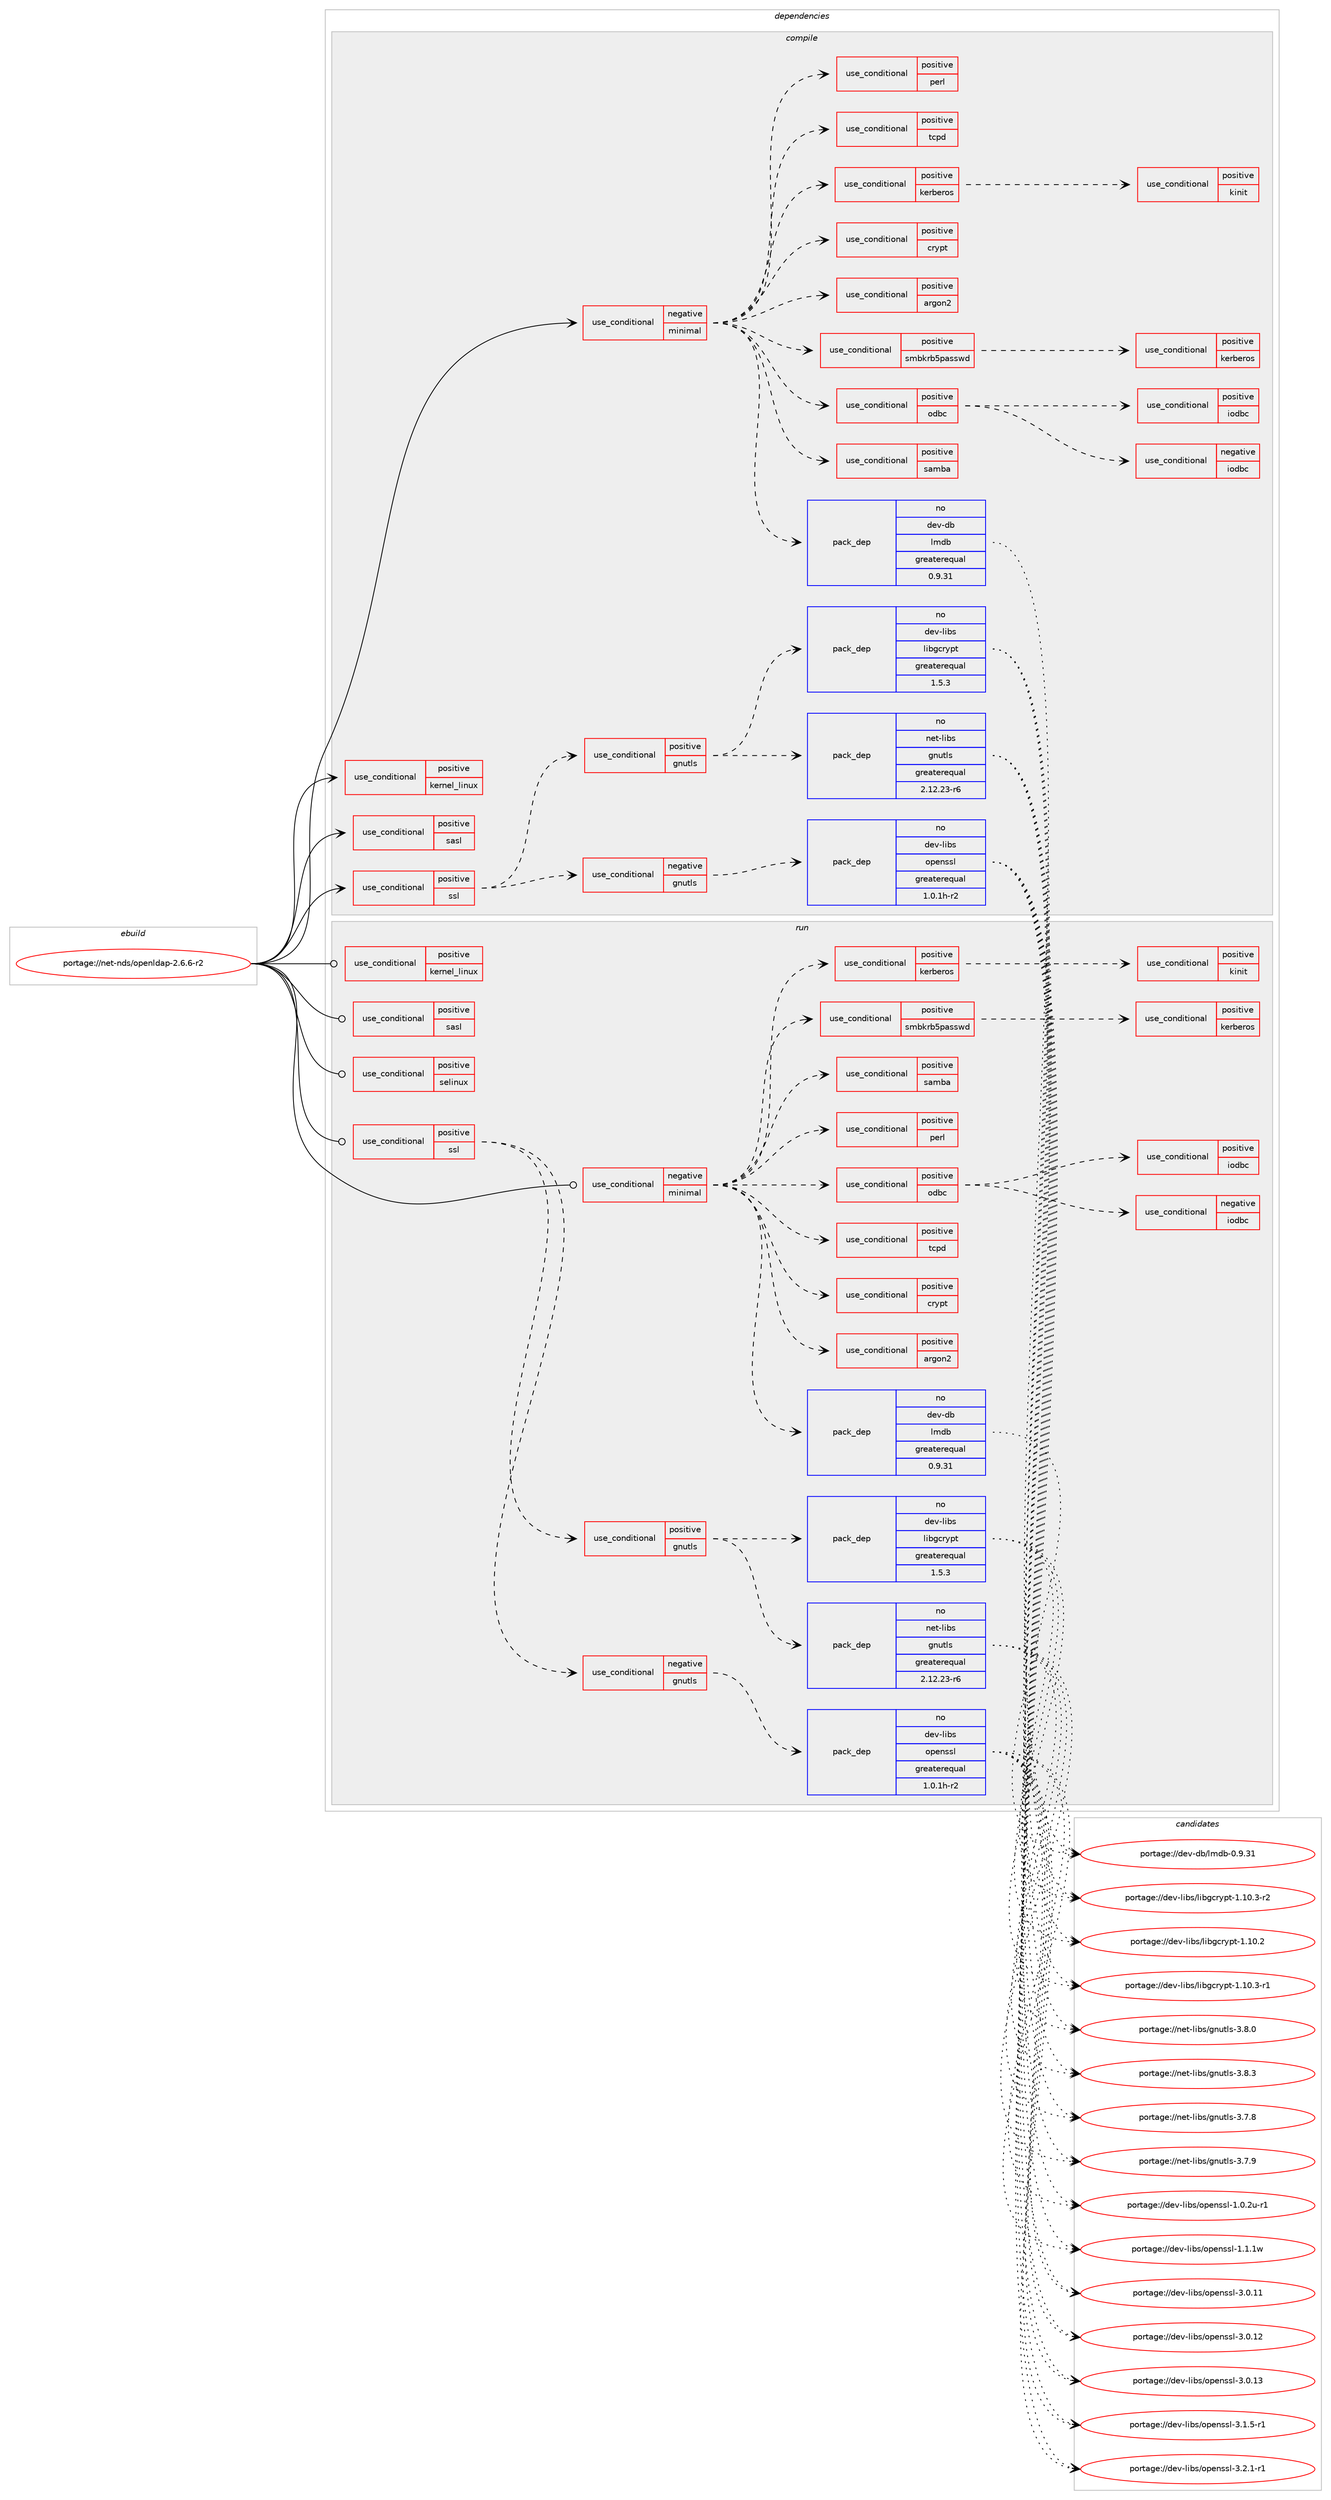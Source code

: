 digraph prolog {

# *************
# Graph options
# *************

newrank=true;
concentrate=true;
compound=true;
graph [rankdir=LR,fontname=Helvetica,fontsize=10,ranksep=1.5];#, ranksep=2.5, nodesep=0.2];
edge  [arrowhead=vee];
node  [fontname=Helvetica,fontsize=10];

# **********
# The ebuild
# **********

subgraph cluster_leftcol {
color=gray;
rank=same;
label=<<i>ebuild</i>>;
id [label="portage://net-nds/openldap-2.6.6-r2", color=red, width=4, href="../net-nds/openldap-2.6.6-r2.svg"];
}

# ****************
# The dependencies
# ****************

subgraph cluster_midcol {
color=gray;
label=<<i>dependencies</i>>;
subgraph cluster_compile {
fillcolor="#eeeeee";
style=filled;
label=<<i>compile</i>>;
subgraph cond427 {
dependency570 [label=<<TABLE BORDER="0" CELLBORDER="1" CELLSPACING="0" CELLPADDING="4"><TR><TD ROWSPAN="3" CELLPADDING="10">use_conditional</TD></TR><TR><TD>negative</TD></TR><TR><TD>minimal</TD></TR></TABLE>>, shape=none, color=red];
# *** BEGIN UNKNOWN DEPENDENCY TYPE (TODO) ***
# dependency570 -> package_dependency(portage://net-nds/openldap-2.6.6-r2,install,no,dev-libs,libevent,none,[,,],any_same_slot,[])
# *** END UNKNOWN DEPENDENCY TYPE (TODO) ***

# *** BEGIN UNKNOWN DEPENDENCY TYPE (TODO) ***
# dependency570 -> package_dependency(portage://net-nds/openldap-2.6.6-r2,install,no,dev-libs,libltdl,none,[,,],[],[])
# *** END UNKNOWN DEPENDENCY TYPE (TODO) ***

# *** BEGIN UNKNOWN DEPENDENCY TYPE (TODO) ***
# dependency570 -> package_dependency(portage://net-nds/openldap-2.6.6-r2,install,no,sys-fs,e2fsprogs,none,[,,],[],[])
# *** END UNKNOWN DEPENDENCY TYPE (TODO) ***

subgraph pack122 {
dependency571 [label=<<TABLE BORDER="0" CELLBORDER="1" CELLSPACING="0" CELLPADDING="4" WIDTH="220"><TR><TD ROWSPAN="6" CELLPADDING="30">pack_dep</TD></TR><TR><TD WIDTH="110">no</TD></TR><TR><TD>dev-db</TD></TR><TR><TD>lmdb</TD></TR><TR><TD>greaterequal</TD></TR><TR><TD>0.9.31</TD></TR></TABLE>>, shape=none, color=blue];
}
dependency570:e -> dependency571:w [weight=20,style="dashed",arrowhead="vee"];
subgraph cond428 {
dependency572 [label=<<TABLE BORDER="0" CELLBORDER="1" CELLSPACING="0" CELLPADDING="4"><TR><TD ROWSPAN="3" CELLPADDING="10">use_conditional</TD></TR><TR><TD>positive</TD></TR><TR><TD>argon2</TD></TR></TABLE>>, shape=none, color=red];
# *** BEGIN UNKNOWN DEPENDENCY TYPE (TODO) ***
# dependency572 -> package_dependency(portage://net-nds/openldap-2.6.6-r2,install,no,app-crypt,argon2,none,[,,],any_same_slot,[])
# *** END UNKNOWN DEPENDENCY TYPE (TODO) ***

}
dependency570:e -> dependency572:w [weight=20,style="dashed",arrowhead="vee"];
subgraph cond429 {
dependency573 [label=<<TABLE BORDER="0" CELLBORDER="1" CELLSPACING="0" CELLPADDING="4"><TR><TD ROWSPAN="3" CELLPADDING="10">use_conditional</TD></TR><TR><TD>positive</TD></TR><TR><TD>crypt</TD></TR></TABLE>>, shape=none, color=red];
# *** BEGIN UNKNOWN DEPENDENCY TYPE (TODO) ***
# dependency573 -> package_dependency(portage://net-nds/openldap-2.6.6-r2,install,no,virtual,libcrypt,none,[,,],any_same_slot,[])
# *** END UNKNOWN DEPENDENCY TYPE (TODO) ***

}
dependency570:e -> dependency573:w [weight=20,style="dashed",arrowhead="vee"];
subgraph cond430 {
dependency574 [label=<<TABLE BORDER="0" CELLBORDER="1" CELLSPACING="0" CELLPADDING="4"><TR><TD ROWSPAN="3" CELLPADDING="10">use_conditional</TD></TR><TR><TD>positive</TD></TR><TR><TD>tcpd</TD></TR></TABLE>>, shape=none, color=red];
# *** BEGIN UNKNOWN DEPENDENCY TYPE (TODO) ***
# dependency574 -> package_dependency(portage://net-nds/openldap-2.6.6-r2,install,no,sys-apps,tcp-wrappers,none,[,,],[],[])
# *** END UNKNOWN DEPENDENCY TYPE (TODO) ***

}
dependency570:e -> dependency574:w [weight=20,style="dashed",arrowhead="vee"];
subgraph cond431 {
dependency575 [label=<<TABLE BORDER="0" CELLBORDER="1" CELLSPACING="0" CELLPADDING="4"><TR><TD ROWSPAN="3" CELLPADDING="10">use_conditional</TD></TR><TR><TD>positive</TD></TR><TR><TD>odbc</TD></TR></TABLE>>, shape=none, color=red];
subgraph cond432 {
dependency576 [label=<<TABLE BORDER="0" CELLBORDER="1" CELLSPACING="0" CELLPADDING="4"><TR><TD ROWSPAN="3" CELLPADDING="10">use_conditional</TD></TR><TR><TD>negative</TD></TR><TR><TD>iodbc</TD></TR></TABLE>>, shape=none, color=red];
# *** BEGIN UNKNOWN DEPENDENCY TYPE (TODO) ***
# dependency576 -> package_dependency(portage://net-nds/openldap-2.6.6-r2,install,no,dev-db,unixODBC,none,[,,],[],[])
# *** END UNKNOWN DEPENDENCY TYPE (TODO) ***

}
dependency575:e -> dependency576:w [weight=20,style="dashed",arrowhead="vee"];
subgraph cond433 {
dependency577 [label=<<TABLE BORDER="0" CELLBORDER="1" CELLSPACING="0" CELLPADDING="4"><TR><TD ROWSPAN="3" CELLPADDING="10">use_conditional</TD></TR><TR><TD>positive</TD></TR><TR><TD>iodbc</TD></TR></TABLE>>, shape=none, color=red];
# *** BEGIN UNKNOWN DEPENDENCY TYPE (TODO) ***
# dependency577 -> package_dependency(portage://net-nds/openldap-2.6.6-r2,install,no,dev-db,libiodbc,none,[,,],[],[])
# *** END UNKNOWN DEPENDENCY TYPE (TODO) ***

}
dependency575:e -> dependency577:w [weight=20,style="dashed",arrowhead="vee"];
}
dependency570:e -> dependency575:w [weight=20,style="dashed",arrowhead="vee"];
subgraph cond434 {
dependency578 [label=<<TABLE BORDER="0" CELLBORDER="1" CELLSPACING="0" CELLPADDING="4"><TR><TD ROWSPAN="3" CELLPADDING="10">use_conditional</TD></TR><TR><TD>positive</TD></TR><TR><TD>perl</TD></TR></TABLE>>, shape=none, color=red];
# *** BEGIN UNKNOWN DEPENDENCY TYPE (TODO) ***
# dependency578 -> package_dependency(portage://net-nds/openldap-2.6.6-r2,install,no,dev-lang,perl,none,[,,],any_same_slot,[use(disable(build),negative)])
# *** END UNKNOWN DEPENDENCY TYPE (TODO) ***

}
dependency570:e -> dependency578:w [weight=20,style="dashed",arrowhead="vee"];
subgraph cond435 {
dependency579 [label=<<TABLE BORDER="0" CELLBORDER="1" CELLSPACING="0" CELLPADDING="4"><TR><TD ROWSPAN="3" CELLPADDING="10">use_conditional</TD></TR><TR><TD>positive</TD></TR><TR><TD>samba</TD></TR></TABLE>>, shape=none, color=red];
# *** BEGIN UNKNOWN DEPENDENCY TYPE (TODO) ***
# dependency579 -> package_dependency(portage://net-nds/openldap-2.6.6-r2,install,no,dev-libs,openssl,none,[,,],[slot(0),equal],[])
# *** END UNKNOWN DEPENDENCY TYPE (TODO) ***

}
dependency570:e -> dependency579:w [weight=20,style="dashed",arrowhead="vee"];
subgraph cond436 {
dependency580 [label=<<TABLE BORDER="0" CELLBORDER="1" CELLSPACING="0" CELLPADDING="4"><TR><TD ROWSPAN="3" CELLPADDING="10">use_conditional</TD></TR><TR><TD>positive</TD></TR><TR><TD>smbkrb5passwd</TD></TR></TABLE>>, shape=none, color=red];
# *** BEGIN UNKNOWN DEPENDENCY TYPE (TODO) ***
# dependency580 -> package_dependency(portage://net-nds/openldap-2.6.6-r2,install,no,dev-libs,openssl,none,[,,],[slot(0),equal],[])
# *** END UNKNOWN DEPENDENCY TYPE (TODO) ***

subgraph cond437 {
dependency581 [label=<<TABLE BORDER="0" CELLBORDER="1" CELLSPACING="0" CELLPADDING="4"><TR><TD ROWSPAN="3" CELLPADDING="10">use_conditional</TD></TR><TR><TD>positive</TD></TR><TR><TD>kerberos</TD></TR></TABLE>>, shape=none, color=red];
# *** BEGIN UNKNOWN DEPENDENCY TYPE (TODO) ***
# dependency581 -> package_dependency(portage://net-nds/openldap-2.6.6-r2,install,no,app-crypt,heimdal,none,[,,],[],[])
# *** END UNKNOWN DEPENDENCY TYPE (TODO) ***

}
dependency580:e -> dependency581:w [weight=20,style="dashed",arrowhead="vee"];
}
dependency570:e -> dependency580:w [weight=20,style="dashed",arrowhead="vee"];
subgraph cond438 {
dependency582 [label=<<TABLE BORDER="0" CELLBORDER="1" CELLSPACING="0" CELLPADDING="4"><TR><TD ROWSPAN="3" CELLPADDING="10">use_conditional</TD></TR><TR><TD>positive</TD></TR><TR><TD>kerberos</TD></TR></TABLE>>, shape=none, color=red];
# *** BEGIN UNKNOWN DEPENDENCY TYPE (TODO) ***
# dependency582 -> package_dependency(portage://net-nds/openldap-2.6.6-r2,install,no,virtual,krb5,none,[,,],[],[])
# *** END UNKNOWN DEPENDENCY TYPE (TODO) ***

subgraph cond439 {
dependency583 [label=<<TABLE BORDER="0" CELLBORDER="1" CELLSPACING="0" CELLPADDING="4"><TR><TD ROWSPAN="3" CELLPADDING="10">use_conditional</TD></TR><TR><TD>positive</TD></TR><TR><TD>kinit</TD></TR></TABLE>>, shape=none, color=red];
# *** BEGIN UNKNOWN DEPENDENCY TYPE (TODO) ***
# dependency583 -> package_dependency(portage://net-nds/openldap-2.6.6-r2,install,weak,app-crypt,heimdal,none,[,,],[],[])
# *** END UNKNOWN DEPENDENCY TYPE (TODO) ***

}
dependency582:e -> dependency583:w [weight=20,style="dashed",arrowhead="vee"];
}
dependency570:e -> dependency582:w [weight=20,style="dashed",arrowhead="vee"];
}
id:e -> dependency570:w [weight=20,style="solid",arrowhead="vee"];
subgraph cond440 {
dependency584 [label=<<TABLE BORDER="0" CELLBORDER="1" CELLSPACING="0" CELLPADDING="4"><TR><TD ROWSPAN="3" CELLPADDING="10">use_conditional</TD></TR><TR><TD>positive</TD></TR><TR><TD>kernel_linux</TD></TR></TABLE>>, shape=none, color=red];
# *** BEGIN UNKNOWN DEPENDENCY TYPE (TODO) ***
# dependency584 -> package_dependency(portage://net-nds/openldap-2.6.6-r2,install,no,sys-apps,util-linux,none,[,,],[],[])
# *** END UNKNOWN DEPENDENCY TYPE (TODO) ***

}
id:e -> dependency584:w [weight=20,style="solid",arrowhead="vee"];
subgraph cond441 {
dependency585 [label=<<TABLE BORDER="0" CELLBORDER="1" CELLSPACING="0" CELLPADDING="4"><TR><TD ROWSPAN="3" CELLPADDING="10">use_conditional</TD></TR><TR><TD>positive</TD></TR><TR><TD>sasl</TD></TR></TABLE>>, shape=none, color=red];
# *** BEGIN UNKNOWN DEPENDENCY TYPE (TODO) ***
# dependency585 -> package_dependency(portage://net-nds/openldap-2.6.6-r2,install,no,dev-libs,cyrus-sasl,none,[,,],any_same_slot,[])
# *** END UNKNOWN DEPENDENCY TYPE (TODO) ***

}
id:e -> dependency585:w [weight=20,style="solid",arrowhead="vee"];
subgraph cond442 {
dependency586 [label=<<TABLE BORDER="0" CELLBORDER="1" CELLSPACING="0" CELLPADDING="4"><TR><TD ROWSPAN="3" CELLPADDING="10">use_conditional</TD></TR><TR><TD>positive</TD></TR><TR><TD>ssl</TD></TR></TABLE>>, shape=none, color=red];
subgraph cond443 {
dependency587 [label=<<TABLE BORDER="0" CELLBORDER="1" CELLSPACING="0" CELLPADDING="4"><TR><TD ROWSPAN="3" CELLPADDING="10">use_conditional</TD></TR><TR><TD>negative</TD></TR><TR><TD>gnutls</TD></TR></TABLE>>, shape=none, color=red];
subgraph pack123 {
dependency588 [label=<<TABLE BORDER="0" CELLBORDER="1" CELLSPACING="0" CELLPADDING="4" WIDTH="220"><TR><TD ROWSPAN="6" CELLPADDING="30">pack_dep</TD></TR><TR><TD WIDTH="110">no</TD></TR><TR><TD>dev-libs</TD></TR><TR><TD>openssl</TD></TR><TR><TD>greaterequal</TD></TR><TR><TD>1.0.1h-r2</TD></TR></TABLE>>, shape=none, color=blue];
}
dependency587:e -> dependency588:w [weight=20,style="dashed",arrowhead="vee"];
}
dependency586:e -> dependency587:w [weight=20,style="dashed",arrowhead="vee"];
subgraph cond444 {
dependency589 [label=<<TABLE BORDER="0" CELLBORDER="1" CELLSPACING="0" CELLPADDING="4"><TR><TD ROWSPAN="3" CELLPADDING="10">use_conditional</TD></TR><TR><TD>positive</TD></TR><TR><TD>gnutls</TD></TR></TABLE>>, shape=none, color=red];
subgraph pack124 {
dependency590 [label=<<TABLE BORDER="0" CELLBORDER="1" CELLSPACING="0" CELLPADDING="4" WIDTH="220"><TR><TD ROWSPAN="6" CELLPADDING="30">pack_dep</TD></TR><TR><TD WIDTH="110">no</TD></TR><TR><TD>net-libs</TD></TR><TR><TD>gnutls</TD></TR><TR><TD>greaterequal</TD></TR><TR><TD>2.12.23-r6</TD></TR></TABLE>>, shape=none, color=blue];
}
dependency589:e -> dependency590:w [weight=20,style="dashed",arrowhead="vee"];
subgraph pack125 {
dependency591 [label=<<TABLE BORDER="0" CELLBORDER="1" CELLSPACING="0" CELLPADDING="4" WIDTH="220"><TR><TD ROWSPAN="6" CELLPADDING="30">pack_dep</TD></TR><TR><TD WIDTH="110">no</TD></TR><TR><TD>dev-libs</TD></TR><TR><TD>libgcrypt</TD></TR><TR><TD>greaterequal</TD></TR><TR><TD>1.5.3</TD></TR></TABLE>>, shape=none, color=blue];
}
dependency589:e -> dependency591:w [weight=20,style="dashed",arrowhead="vee"];
}
dependency586:e -> dependency589:w [weight=20,style="dashed",arrowhead="vee"];
}
id:e -> dependency586:w [weight=20,style="solid",arrowhead="vee"];
# *** BEGIN UNKNOWN DEPENDENCY TYPE (TODO) ***
# id -> package_dependency(portage://net-nds/openldap-2.6.6-r2,install,no,sys-apps,groff,none,[,,],[],[])
# *** END UNKNOWN DEPENDENCY TYPE (TODO) ***

}
subgraph cluster_compileandrun {
fillcolor="#eeeeee";
style=filled;
label=<<i>compile and run</i>>;
}
subgraph cluster_run {
fillcolor="#eeeeee";
style=filled;
label=<<i>run</i>>;
subgraph cond445 {
dependency592 [label=<<TABLE BORDER="0" CELLBORDER="1" CELLSPACING="0" CELLPADDING="4"><TR><TD ROWSPAN="3" CELLPADDING="10">use_conditional</TD></TR><TR><TD>negative</TD></TR><TR><TD>minimal</TD></TR></TABLE>>, shape=none, color=red];
# *** BEGIN UNKNOWN DEPENDENCY TYPE (TODO) ***
# dependency592 -> package_dependency(portage://net-nds/openldap-2.6.6-r2,run,no,dev-libs,libevent,none,[,,],any_same_slot,[])
# *** END UNKNOWN DEPENDENCY TYPE (TODO) ***

# *** BEGIN UNKNOWN DEPENDENCY TYPE (TODO) ***
# dependency592 -> package_dependency(portage://net-nds/openldap-2.6.6-r2,run,no,dev-libs,libltdl,none,[,,],[],[])
# *** END UNKNOWN DEPENDENCY TYPE (TODO) ***

# *** BEGIN UNKNOWN DEPENDENCY TYPE (TODO) ***
# dependency592 -> package_dependency(portage://net-nds/openldap-2.6.6-r2,run,no,sys-fs,e2fsprogs,none,[,,],[],[])
# *** END UNKNOWN DEPENDENCY TYPE (TODO) ***

subgraph pack126 {
dependency593 [label=<<TABLE BORDER="0" CELLBORDER="1" CELLSPACING="0" CELLPADDING="4" WIDTH="220"><TR><TD ROWSPAN="6" CELLPADDING="30">pack_dep</TD></TR><TR><TD WIDTH="110">no</TD></TR><TR><TD>dev-db</TD></TR><TR><TD>lmdb</TD></TR><TR><TD>greaterequal</TD></TR><TR><TD>0.9.31</TD></TR></TABLE>>, shape=none, color=blue];
}
dependency592:e -> dependency593:w [weight=20,style="dashed",arrowhead="vee"];
subgraph cond446 {
dependency594 [label=<<TABLE BORDER="0" CELLBORDER="1" CELLSPACING="0" CELLPADDING="4"><TR><TD ROWSPAN="3" CELLPADDING="10">use_conditional</TD></TR><TR><TD>positive</TD></TR><TR><TD>argon2</TD></TR></TABLE>>, shape=none, color=red];
# *** BEGIN UNKNOWN DEPENDENCY TYPE (TODO) ***
# dependency594 -> package_dependency(portage://net-nds/openldap-2.6.6-r2,run,no,app-crypt,argon2,none,[,,],any_same_slot,[])
# *** END UNKNOWN DEPENDENCY TYPE (TODO) ***

}
dependency592:e -> dependency594:w [weight=20,style="dashed",arrowhead="vee"];
subgraph cond447 {
dependency595 [label=<<TABLE BORDER="0" CELLBORDER="1" CELLSPACING="0" CELLPADDING="4"><TR><TD ROWSPAN="3" CELLPADDING="10">use_conditional</TD></TR><TR><TD>positive</TD></TR><TR><TD>crypt</TD></TR></TABLE>>, shape=none, color=red];
# *** BEGIN UNKNOWN DEPENDENCY TYPE (TODO) ***
# dependency595 -> package_dependency(portage://net-nds/openldap-2.6.6-r2,run,no,virtual,libcrypt,none,[,,],any_same_slot,[])
# *** END UNKNOWN DEPENDENCY TYPE (TODO) ***

}
dependency592:e -> dependency595:w [weight=20,style="dashed",arrowhead="vee"];
subgraph cond448 {
dependency596 [label=<<TABLE BORDER="0" CELLBORDER="1" CELLSPACING="0" CELLPADDING="4"><TR><TD ROWSPAN="3" CELLPADDING="10">use_conditional</TD></TR><TR><TD>positive</TD></TR><TR><TD>tcpd</TD></TR></TABLE>>, shape=none, color=red];
# *** BEGIN UNKNOWN DEPENDENCY TYPE (TODO) ***
# dependency596 -> package_dependency(portage://net-nds/openldap-2.6.6-r2,run,no,sys-apps,tcp-wrappers,none,[,,],[],[])
# *** END UNKNOWN DEPENDENCY TYPE (TODO) ***

}
dependency592:e -> dependency596:w [weight=20,style="dashed",arrowhead="vee"];
subgraph cond449 {
dependency597 [label=<<TABLE BORDER="0" CELLBORDER="1" CELLSPACING="0" CELLPADDING="4"><TR><TD ROWSPAN="3" CELLPADDING="10">use_conditional</TD></TR><TR><TD>positive</TD></TR><TR><TD>odbc</TD></TR></TABLE>>, shape=none, color=red];
subgraph cond450 {
dependency598 [label=<<TABLE BORDER="0" CELLBORDER="1" CELLSPACING="0" CELLPADDING="4"><TR><TD ROWSPAN="3" CELLPADDING="10">use_conditional</TD></TR><TR><TD>negative</TD></TR><TR><TD>iodbc</TD></TR></TABLE>>, shape=none, color=red];
# *** BEGIN UNKNOWN DEPENDENCY TYPE (TODO) ***
# dependency598 -> package_dependency(portage://net-nds/openldap-2.6.6-r2,run,no,dev-db,unixODBC,none,[,,],[],[])
# *** END UNKNOWN DEPENDENCY TYPE (TODO) ***

}
dependency597:e -> dependency598:w [weight=20,style="dashed",arrowhead="vee"];
subgraph cond451 {
dependency599 [label=<<TABLE BORDER="0" CELLBORDER="1" CELLSPACING="0" CELLPADDING="4"><TR><TD ROWSPAN="3" CELLPADDING="10">use_conditional</TD></TR><TR><TD>positive</TD></TR><TR><TD>iodbc</TD></TR></TABLE>>, shape=none, color=red];
# *** BEGIN UNKNOWN DEPENDENCY TYPE (TODO) ***
# dependency599 -> package_dependency(portage://net-nds/openldap-2.6.6-r2,run,no,dev-db,libiodbc,none,[,,],[],[])
# *** END UNKNOWN DEPENDENCY TYPE (TODO) ***

}
dependency597:e -> dependency599:w [weight=20,style="dashed",arrowhead="vee"];
}
dependency592:e -> dependency597:w [weight=20,style="dashed",arrowhead="vee"];
subgraph cond452 {
dependency600 [label=<<TABLE BORDER="0" CELLBORDER="1" CELLSPACING="0" CELLPADDING="4"><TR><TD ROWSPAN="3" CELLPADDING="10">use_conditional</TD></TR><TR><TD>positive</TD></TR><TR><TD>perl</TD></TR></TABLE>>, shape=none, color=red];
# *** BEGIN UNKNOWN DEPENDENCY TYPE (TODO) ***
# dependency600 -> package_dependency(portage://net-nds/openldap-2.6.6-r2,run,no,dev-lang,perl,none,[,,],any_same_slot,[use(disable(build),negative)])
# *** END UNKNOWN DEPENDENCY TYPE (TODO) ***

}
dependency592:e -> dependency600:w [weight=20,style="dashed",arrowhead="vee"];
subgraph cond453 {
dependency601 [label=<<TABLE BORDER="0" CELLBORDER="1" CELLSPACING="0" CELLPADDING="4"><TR><TD ROWSPAN="3" CELLPADDING="10">use_conditional</TD></TR><TR><TD>positive</TD></TR><TR><TD>samba</TD></TR></TABLE>>, shape=none, color=red];
# *** BEGIN UNKNOWN DEPENDENCY TYPE (TODO) ***
# dependency601 -> package_dependency(portage://net-nds/openldap-2.6.6-r2,run,no,dev-libs,openssl,none,[,,],[slot(0),equal],[])
# *** END UNKNOWN DEPENDENCY TYPE (TODO) ***

}
dependency592:e -> dependency601:w [weight=20,style="dashed",arrowhead="vee"];
subgraph cond454 {
dependency602 [label=<<TABLE BORDER="0" CELLBORDER="1" CELLSPACING="0" CELLPADDING="4"><TR><TD ROWSPAN="3" CELLPADDING="10">use_conditional</TD></TR><TR><TD>positive</TD></TR><TR><TD>smbkrb5passwd</TD></TR></TABLE>>, shape=none, color=red];
# *** BEGIN UNKNOWN DEPENDENCY TYPE (TODO) ***
# dependency602 -> package_dependency(portage://net-nds/openldap-2.6.6-r2,run,no,dev-libs,openssl,none,[,,],[slot(0),equal],[])
# *** END UNKNOWN DEPENDENCY TYPE (TODO) ***

subgraph cond455 {
dependency603 [label=<<TABLE BORDER="0" CELLBORDER="1" CELLSPACING="0" CELLPADDING="4"><TR><TD ROWSPAN="3" CELLPADDING="10">use_conditional</TD></TR><TR><TD>positive</TD></TR><TR><TD>kerberos</TD></TR></TABLE>>, shape=none, color=red];
# *** BEGIN UNKNOWN DEPENDENCY TYPE (TODO) ***
# dependency603 -> package_dependency(portage://net-nds/openldap-2.6.6-r2,run,no,app-crypt,heimdal,none,[,,],[],[])
# *** END UNKNOWN DEPENDENCY TYPE (TODO) ***

}
dependency602:e -> dependency603:w [weight=20,style="dashed",arrowhead="vee"];
}
dependency592:e -> dependency602:w [weight=20,style="dashed",arrowhead="vee"];
subgraph cond456 {
dependency604 [label=<<TABLE BORDER="0" CELLBORDER="1" CELLSPACING="0" CELLPADDING="4"><TR><TD ROWSPAN="3" CELLPADDING="10">use_conditional</TD></TR><TR><TD>positive</TD></TR><TR><TD>kerberos</TD></TR></TABLE>>, shape=none, color=red];
# *** BEGIN UNKNOWN DEPENDENCY TYPE (TODO) ***
# dependency604 -> package_dependency(portage://net-nds/openldap-2.6.6-r2,run,no,virtual,krb5,none,[,,],[],[])
# *** END UNKNOWN DEPENDENCY TYPE (TODO) ***

subgraph cond457 {
dependency605 [label=<<TABLE BORDER="0" CELLBORDER="1" CELLSPACING="0" CELLPADDING="4"><TR><TD ROWSPAN="3" CELLPADDING="10">use_conditional</TD></TR><TR><TD>positive</TD></TR><TR><TD>kinit</TD></TR></TABLE>>, shape=none, color=red];
# *** BEGIN UNKNOWN DEPENDENCY TYPE (TODO) ***
# dependency605 -> package_dependency(portage://net-nds/openldap-2.6.6-r2,run,weak,app-crypt,heimdal,none,[,,],[],[])
# *** END UNKNOWN DEPENDENCY TYPE (TODO) ***

}
dependency604:e -> dependency605:w [weight=20,style="dashed",arrowhead="vee"];
}
dependency592:e -> dependency604:w [weight=20,style="dashed",arrowhead="vee"];
}
id:e -> dependency592:w [weight=20,style="solid",arrowhead="odot"];
subgraph cond458 {
dependency606 [label=<<TABLE BORDER="0" CELLBORDER="1" CELLSPACING="0" CELLPADDING="4"><TR><TD ROWSPAN="3" CELLPADDING="10">use_conditional</TD></TR><TR><TD>positive</TD></TR><TR><TD>kernel_linux</TD></TR></TABLE>>, shape=none, color=red];
# *** BEGIN UNKNOWN DEPENDENCY TYPE (TODO) ***
# dependency606 -> package_dependency(portage://net-nds/openldap-2.6.6-r2,run,no,sys-apps,util-linux,none,[,,],[],[])
# *** END UNKNOWN DEPENDENCY TYPE (TODO) ***

}
id:e -> dependency606:w [weight=20,style="solid",arrowhead="odot"];
subgraph cond459 {
dependency607 [label=<<TABLE BORDER="0" CELLBORDER="1" CELLSPACING="0" CELLPADDING="4"><TR><TD ROWSPAN="3" CELLPADDING="10">use_conditional</TD></TR><TR><TD>positive</TD></TR><TR><TD>sasl</TD></TR></TABLE>>, shape=none, color=red];
# *** BEGIN UNKNOWN DEPENDENCY TYPE (TODO) ***
# dependency607 -> package_dependency(portage://net-nds/openldap-2.6.6-r2,run,no,dev-libs,cyrus-sasl,none,[,,],any_same_slot,[])
# *** END UNKNOWN DEPENDENCY TYPE (TODO) ***

}
id:e -> dependency607:w [weight=20,style="solid",arrowhead="odot"];
subgraph cond460 {
dependency608 [label=<<TABLE BORDER="0" CELLBORDER="1" CELLSPACING="0" CELLPADDING="4"><TR><TD ROWSPAN="3" CELLPADDING="10">use_conditional</TD></TR><TR><TD>positive</TD></TR><TR><TD>selinux</TD></TR></TABLE>>, shape=none, color=red];
# *** BEGIN UNKNOWN DEPENDENCY TYPE (TODO) ***
# dependency608 -> package_dependency(portage://net-nds/openldap-2.6.6-r2,run,no,sec-policy,selinux-ldap,none,[,,],[],[])
# *** END UNKNOWN DEPENDENCY TYPE (TODO) ***

}
id:e -> dependency608:w [weight=20,style="solid",arrowhead="odot"];
subgraph cond461 {
dependency609 [label=<<TABLE BORDER="0" CELLBORDER="1" CELLSPACING="0" CELLPADDING="4"><TR><TD ROWSPAN="3" CELLPADDING="10">use_conditional</TD></TR><TR><TD>positive</TD></TR><TR><TD>ssl</TD></TR></TABLE>>, shape=none, color=red];
subgraph cond462 {
dependency610 [label=<<TABLE BORDER="0" CELLBORDER="1" CELLSPACING="0" CELLPADDING="4"><TR><TD ROWSPAN="3" CELLPADDING="10">use_conditional</TD></TR><TR><TD>negative</TD></TR><TR><TD>gnutls</TD></TR></TABLE>>, shape=none, color=red];
subgraph pack127 {
dependency611 [label=<<TABLE BORDER="0" CELLBORDER="1" CELLSPACING="0" CELLPADDING="4" WIDTH="220"><TR><TD ROWSPAN="6" CELLPADDING="30">pack_dep</TD></TR><TR><TD WIDTH="110">no</TD></TR><TR><TD>dev-libs</TD></TR><TR><TD>openssl</TD></TR><TR><TD>greaterequal</TD></TR><TR><TD>1.0.1h-r2</TD></TR></TABLE>>, shape=none, color=blue];
}
dependency610:e -> dependency611:w [weight=20,style="dashed",arrowhead="vee"];
}
dependency609:e -> dependency610:w [weight=20,style="dashed",arrowhead="vee"];
subgraph cond463 {
dependency612 [label=<<TABLE BORDER="0" CELLBORDER="1" CELLSPACING="0" CELLPADDING="4"><TR><TD ROWSPAN="3" CELLPADDING="10">use_conditional</TD></TR><TR><TD>positive</TD></TR><TR><TD>gnutls</TD></TR></TABLE>>, shape=none, color=red];
subgraph pack128 {
dependency613 [label=<<TABLE BORDER="0" CELLBORDER="1" CELLSPACING="0" CELLPADDING="4" WIDTH="220"><TR><TD ROWSPAN="6" CELLPADDING="30">pack_dep</TD></TR><TR><TD WIDTH="110">no</TD></TR><TR><TD>net-libs</TD></TR><TR><TD>gnutls</TD></TR><TR><TD>greaterequal</TD></TR><TR><TD>2.12.23-r6</TD></TR></TABLE>>, shape=none, color=blue];
}
dependency612:e -> dependency613:w [weight=20,style="dashed",arrowhead="vee"];
subgraph pack129 {
dependency614 [label=<<TABLE BORDER="0" CELLBORDER="1" CELLSPACING="0" CELLPADDING="4" WIDTH="220"><TR><TD ROWSPAN="6" CELLPADDING="30">pack_dep</TD></TR><TR><TD WIDTH="110">no</TD></TR><TR><TD>dev-libs</TD></TR><TR><TD>libgcrypt</TD></TR><TR><TD>greaterequal</TD></TR><TR><TD>1.5.3</TD></TR></TABLE>>, shape=none, color=blue];
}
dependency612:e -> dependency614:w [weight=20,style="dashed",arrowhead="vee"];
}
dependency609:e -> dependency612:w [weight=20,style="dashed",arrowhead="vee"];
}
id:e -> dependency609:w [weight=20,style="solid",arrowhead="odot"];
# *** BEGIN UNKNOWN DEPENDENCY TYPE (TODO) ***
# id -> package_dependency(portage://net-nds/openldap-2.6.6-r2,run,no,virtual,tmpfiles,none,[,,],[],[])
# *** END UNKNOWN DEPENDENCY TYPE (TODO) ***

}
}

# **************
# The candidates
# **************

subgraph cluster_choices {
rank=same;
color=gray;
label=<<i>candidates</i>>;

subgraph choice122 {
color=black;
nodesep=1;
choice1001011184510098471081091009845484657465149 [label="portage://dev-db/lmdb-0.9.31", color=red, width=4,href="../dev-db/lmdb-0.9.31.svg"];
dependency571:e -> choice1001011184510098471081091009845484657465149:w [style=dotted,weight="100"];
}
subgraph choice123 {
color=black;
nodesep=1;
choice1001011184510810598115471111121011101151151084549464846501174511449 [label="portage://dev-libs/openssl-1.0.2u-r1", color=red, width=4,href="../dev-libs/openssl-1.0.2u-r1.svg"];
choice100101118451081059811547111112101110115115108454946494649119 [label="portage://dev-libs/openssl-1.1.1w", color=red, width=4,href="../dev-libs/openssl-1.1.1w.svg"];
choice10010111845108105981154711111210111011511510845514648464949 [label="portage://dev-libs/openssl-3.0.11", color=red, width=4,href="../dev-libs/openssl-3.0.11.svg"];
choice10010111845108105981154711111210111011511510845514648464950 [label="portage://dev-libs/openssl-3.0.12", color=red, width=4,href="../dev-libs/openssl-3.0.12.svg"];
choice10010111845108105981154711111210111011511510845514648464951 [label="portage://dev-libs/openssl-3.0.13", color=red, width=4,href="../dev-libs/openssl-3.0.13.svg"];
choice1001011184510810598115471111121011101151151084551464946534511449 [label="portage://dev-libs/openssl-3.1.5-r1", color=red, width=4,href="../dev-libs/openssl-3.1.5-r1.svg"];
choice1001011184510810598115471111121011101151151084551465046494511449 [label="portage://dev-libs/openssl-3.2.1-r1", color=red, width=4,href="../dev-libs/openssl-3.2.1-r1.svg"];
dependency588:e -> choice1001011184510810598115471111121011101151151084549464846501174511449:w [style=dotted,weight="100"];
dependency588:e -> choice100101118451081059811547111112101110115115108454946494649119:w [style=dotted,weight="100"];
dependency588:e -> choice10010111845108105981154711111210111011511510845514648464949:w [style=dotted,weight="100"];
dependency588:e -> choice10010111845108105981154711111210111011511510845514648464950:w [style=dotted,weight="100"];
dependency588:e -> choice10010111845108105981154711111210111011511510845514648464951:w [style=dotted,weight="100"];
dependency588:e -> choice1001011184510810598115471111121011101151151084551464946534511449:w [style=dotted,weight="100"];
dependency588:e -> choice1001011184510810598115471111121011101151151084551465046494511449:w [style=dotted,weight="100"];
}
subgraph choice124 {
color=black;
nodesep=1;
choice110101116451081059811547103110117116108115455146554656 [label="portage://net-libs/gnutls-3.7.8", color=red, width=4,href="../net-libs/gnutls-3.7.8.svg"];
choice110101116451081059811547103110117116108115455146554657 [label="portage://net-libs/gnutls-3.7.9", color=red, width=4,href="../net-libs/gnutls-3.7.9.svg"];
choice110101116451081059811547103110117116108115455146564648 [label="portage://net-libs/gnutls-3.8.0", color=red, width=4,href="../net-libs/gnutls-3.8.0.svg"];
choice110101116451081059811547103110117116108115455146564651 [label="portage://net-libs/gnutls-3.8.3", color=red, width=4,href="../net-libs/gnutls-3.8.3.svg"];
dependency590:e -> choice110101116451081059811547103110117116108115455146554656:w [style=dotted,weight="100"];
dependency590:e -> choice110101116451081059811547103110117116108115455146554657:w [style=dotted,weight="100"];
dependency590:e -> choice110101116451081059811547103110117116108115455146564648:w [style=dotted,weight="100"];
dependency590:e -> choice110101116451081059811547103110117116108115455146564651:w [style=dotted,weight="100"];
}
subgraph choice125 {
color=black;
nodesep=1;
choice100101118451081059811547108105981039911412111211645494649484650 [label="portage://dev-libs/libgcrypt-1.10.2", color=red, width=4,href="../dev-libs/libgcrypt-1.10.2.svg"];
choice1001011184510810598115471081059810399114121112116454946494846514511449 [label="portage://dev-libs/libgcrypt-1.10.3-r1", color=red, width=4,href="../dev-libs/libgcrypt-1.10.3-r1.svg"];
choice1001011184510810598115471081059810399114121112116454946494846514511450 [label="portage://dev-libs/libgcrypt-1.10.3-r2", color=red, width=4,href="../dev-libs/libgcrypt-1.10.3-r2.svg"];
dependency591:e -> choice100101118451081059811547108105981039911412111211645494649484650:w [style=dotted,weight="100"];
dependency591:e -> choice1001011184510810598115471081059810399114121112116454946494846514511449:w [style=dotted,weight="100"];
dependency591:e -> choice1001011184510810598115471081059810399114121112116454946494846514511450:w [style=dotted,weight="100"];
}
subgraph choice126 {
color=black;
nodesep=1;
choice1001011184510098471081091009845484657465149 [label="portage://dev-db/lmdb-0.9.31", color=red, width=4,href="../dev-db/lmdb-0.9.31.svg"];
dependency593:e -> choice1001011184510098471081091009845484657465149:w [style=dotted,weight="100"];
}
subgraph choice127 {
color=black;
nodesep=1;
choice1001011184510810598115471111121011101151151084549464846501174511449 [label="portage://dev-libs/openssl-1.0.2u-r1", color=red, width=4,href="../dev-libs/openssl-1.0.2u-r1.svg"];
choice100101118451081059811547111112101110115115108454946494649119 [label="portage://dev-libs/openssl-1.1.1w", color=red, width=4,href="../dev-libs/openssl-1.1.1w.svg"];
choice10010111845108105981154711111210111011511510845514648464949 [label="portage://dev-libs/openssl-3.0.11", color=red, width=4,href="../dev-libs/openssl-3.0.11.svg"];
choice10010111845108105981154711111210111011511510845514648464950 [label="portage://dev-libs/openssl-3.0.12", color=red, width=4,href="../dev-libs/openssl-3.0.12.svg"];
choice10010111845108105981154711111210111011511510845514648464951 [label="portage://dev-libs/openssl-3.0.13", color=red, width=4,href="../dev-libs/openssl-3.0.13.svg"];
choice1001011184510810598115471111121011101151151084551464946534511449 [label="portage://dev-libs/openssl-3.1.5-r1", color=red, width=4,href="../dev-libs/openssl-3.1.5-r1.svg"];
choice1001011184510810598115471111121011101151151084551465046494511449 [label="portage://dev-libs/openssl-3.2.1-r1", color=red, width=4,href="../dev-libs/openssl-3.2.1-r1.svg"];
dependency611:e -> choice1001011184510810598115471111121011101151151084549464846501174511449:w [style=dotted,weight="100"];
dependency611:e -> choice100101118451081059811547111112101110115115108454946494649119:w [style=dotted,weight="100"];
dependency611:e -> choice10010111845108105981154711111210111011511510845514648464949:w [style=dotted,weight="100"];
dependency611:e -> choice10010111845108105981154711111210111011511510845514648464950:w [style=dotted,weight="100"];
dependency611:e -> choice10010111845108105981154711111210111011511510845514648464951:w [style=dotted,weight="100"];
dependency611:e -> choice1001011184510810598115471111121011101151151084551464946534511449:w [style=dotted,weight="100"];
dependency611:e -> choice1001011184510810598115471111121011101151151084551465046494511449:w [style=dotted,weight="100"];
}
subgraph choice128 {
color=black;
nodesep=1;
choice110101116451081059811547103110117116108115455146554656 [label="portage://net-libs/gnutls-3.7.8", color=red, width=4,href="../net-libs/gnutls-3.7.8.svg"];
choice110101116451081059811547103110117116108115455146554657 [label="portage://net-libs/gnutls-3.7.9", color=red, width=4,href="../net-libs/gnutls-3.7.9.svg"];
choice110101116451081059811547103110117116108115455146564648 [label="portage://net-libs/gnutls-3.8.0", color=red, width=4,href="../net-libs/gnutls-3.8.0.svg"];
choice110101116451081059811547103110117116108115455146564651 [label="portage://net-libs/gnutls-3.8.3", color=red, width=4,href="../net-libs/gnutls-3.8.3.svg"];
dependency613:e -> choice110101116451081059811547103110117116108115455146554656:w [style=dotted,weight="100"];
dependency613:e -> choice110101116451081059811547103110117116108115455146554657:w [style=dotted,weight="100"];
dependency613:e -> choice110101116451081059811547103110117116108115455146564648:w [style=dotted,weight="100"];
dependency613:e -> choice110101116451081059811547103110117116108115455146564651:w [style=dotted,weight="100"];
}
subgraph choice129 {
color=black;
nodesep=1;
choice100101118451081059811547108105981039911412111211645494649484650 [label="portage://dev-libs/libgcrypt-1.10.2", color=red, width=4,href="../dev-libs/libgcrypt-1.10.2.svg"];
choice1001011184510810598115471081059810399114121112116454946494846514511449 [label="portage://dev-libs/libgcrypt-1.10.3-r1", color=red, width=4,href="../dev-libs/libgcrypt-1.10.3-r1.svg"];
choice1001011184510810598115471081059810399114121112116454946494846514511450 [label="portage://dev-libs/libgcrypt-1.10.3-r2", color=red, width=4,href="../dev-libs/libgcrypt-1.10.3-r2.svg"];
dependency614:e -> choice100101118451081059811547108105981039911412111211645494649484650:w [style=dotted,weight="100"];
dependency614:e -> choice1001011184510810598115471081059810399114121112116454946494846514511449:w [style=dotted,weight="100"];
dependency614:e -> choice1001011184510810598115471081059810399114121112116454946494846514511450:w [style=dotted,weight="100"];
}
}

}
